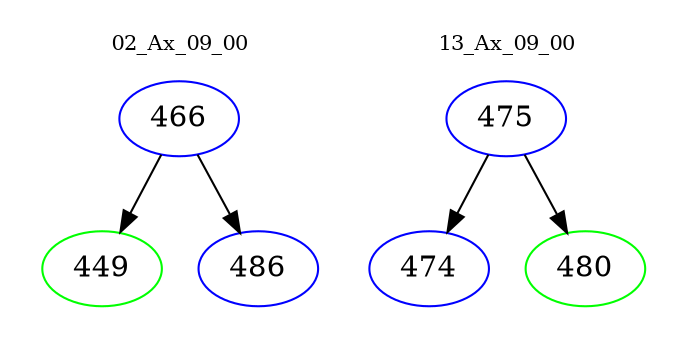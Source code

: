 digraph{
subgraph cluster_0 {
color = white
label = "02_Ax_09_00";
fontsize=10;
T0_466 [label="466", color="blue"]
T0_466 -> T0_449 [color="black"]
T0_449 [label="449", color="green"]
T0_466 -> T0_486 [color="black"]
T0_486 [label="486", color="blue"]
}
subgraph cluster_1 {
color = white
label = "13_Ax_09_00";
fontsize=10;
T1_475 [label="475", color="blue"]
T1_475 -> T1_474 [color="black"]
T1_474 [label="474", color="blue"]
T1_475 -> T1_480 [color="black"]
T1_480 [label="480", color="green"]
}
}
